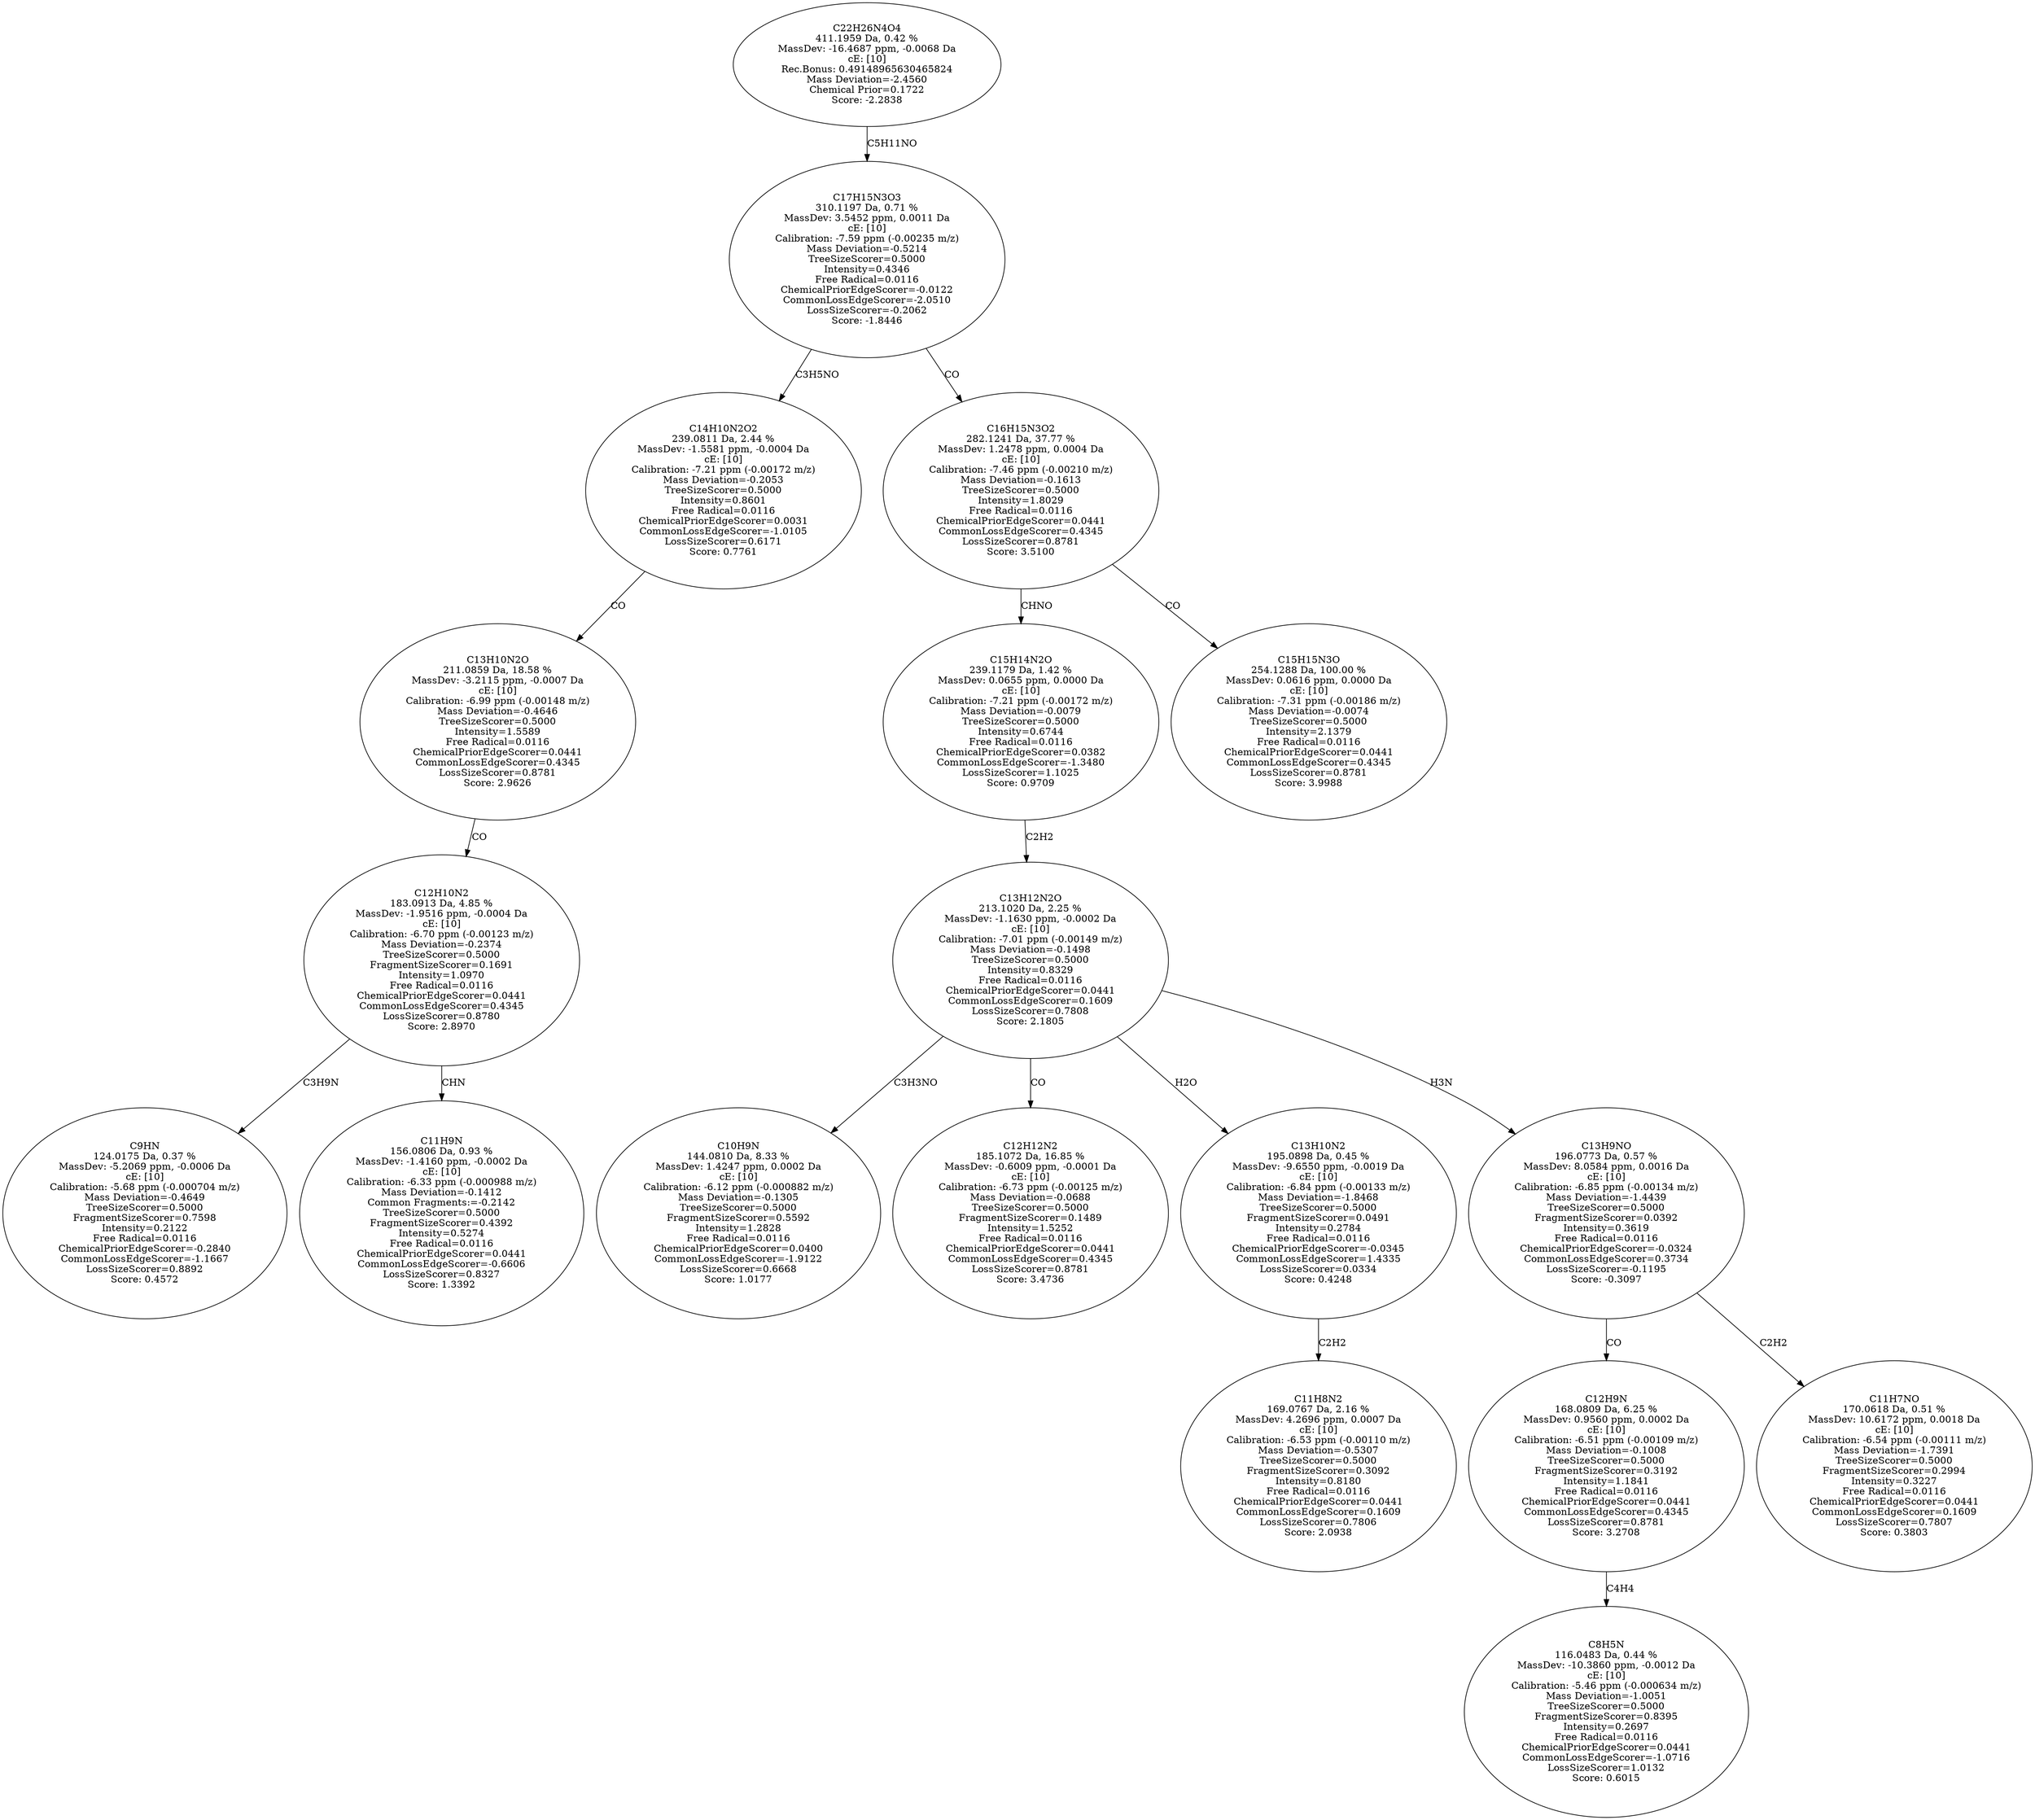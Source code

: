 strict digraph {
v1 [label="C9HN\n124.0175 Da, 0.37 %\nMassDev: -5.2069 ppm, -0.0006 Da\ncE: [10]\nCalibration: -5.68 ppm (-0.000704 m/z)\nMass Deviation=-0.4649\nTreeSizeScorer=0.5000\nFragmentSizeScorer=0.7598\nIntensity=0.2122\nFree Radical=0.0116\nChemicalPriorEdgeScorer=-0.2840\nCommonLossEdgeScorer=-1.1667\nLossSizeScorer=0.8892\nScore: 0.4572"];
v2 [label="C11H9N\n156.0806 Da, 0.93 %\nMassDev: -1.4160 ppm, -0.0002 Da\ncE: [10]\nCalibration: -6.33 ppm (-0.000988 m/z)\nMass Deviation=-0.1412\nCommon Fragments:=-0.2142\nTreeSizeScorer=0.5000\nFragmentSizeScorer=0.4392\nIntensity=0.5274\nFree Radical=0.0116\nChemicalPriorEdgeScorer=0.0441\nCommonLossEdgeScorer=-0.6606\nLossSizeScorer=0.8327\nScore: 1.3392"];
v3 [label="C12H10N2\n183.0913 Da, 4.85 %\nMassDev: -1.9516 ppm, -0.0004 Da\ncE: [10]\nCalibration: -6.70 ppm (-0.00123 m/z)\nMass Deviation=-0.2374\nTreeSizeScorer=0.5000\nFragmentSizeScorer=0.1691\nIntensity=1.0970\nFree Radical=0.0116\nChemicalPriorEdgeScorer=0.0441\nCommonLossEdgeScorer=0.4345\nLossSizeScorer=0.8780\nScore: 2.8970"];
v4 [label="C13H10N2O\n211.0859 Da, 18.58 %\nMassDev: -3.2115 ppm, -0.0007 Da\ncE: [10]\nCalibration: -6.99 ppm (-0.00148 m/z)\nMass Deviation=-0.4646\nTreeSizeScorer=0.5000\nIntensity=1.5589\nFree Radical=0.0116\nChemicalPriorEdgeScorer=0.0441\nCommonLossEdgeScorer=0.4345\nLossSizeScorer=0.8781\nScore: 2.9626"];
v5 [label="C14H10N2O2\n239.0811 Da, 2.44 %\nMassDev: -1.5581 ppm, -0.0004 Da\ncE: [10]\nCalibration: -7.21 ppm (-0.00172 m/z)\nMass Deviation=-0.2053\nTreeSizeScorer=0.5000\nIntensity=0.8601\nFree Radical=0.0116\nChemicalPriorEdgeScorer=0.0031\nCommonLossEdgeScorer=-1.0105\nLossSizeScorer=0.6171\nScore: 0.7761"];
v6 [label="C10H9N\n144.0810 Da, 8.33 %\nMassDev: 1.4247 ppm, 0.0002 Da\ncE: [10]\nCalibration: -6.12 ppm (-0.000882 m/z)\nMass Deviation=-0.1305\nTreeSizeScorer=0.5000\nFragmentSizeScorer=0.5592\nIntensity=1.2828\nFree Radical=0.0116\nChemicalPriorEdgeScorer=0.0400\nCommonLossEdgeScorer=-1.9122\nLossSizeScorer=0.6668\nScore: 1.0177"];
v7 [label="C12H12N2\n185.1072 Da, 16.85 %\nMassDev: -0.6009 ppm, -0.0001 Da\ncE: [10]\nCalibration: -6.73 ppm (-0.00125 m/z)\nMass Deviation=-0.0688\nTreeSizeScorer=0.5000\nFragmentSizeScorer=0.1489\nIntensity=1.5252\nFree Radical=0.0116\nChemicalPriorEdgeScorer=0.0441\nCommonLossEdgeScorer=0.4345\nLossSizeScorer=0.8781\nScore: 3.4736"];
v8 [label="C11H8N2\n169.0767 Da, 2.16 %\nMassDev: 4.2696 ppm, 0.0007 Da\ncE: [10]\nCalibration: -6.53 ppm (-0.00110 m/z)\nMass Deviation=-0.5307\nTreeSizeScorer=0.5000\nFragmentSizeScorer=0.3092\nIntensity=0.8180\nFree Radical=0.0116\nChemicalPriorEdgeScorer=0.0441\nCommonLossEdgeScorer=0.1609\nLossSizeScorer=0.7806\nScore: 2.0938"];
v9 [label="C13H10N2\n195.0898 Da, 0.45 %\nMassDev: -9.6550 ppm, -0.0019 Da\ncE: [10]\nCalibration: -6.84 ppm (-0.00133 m/z)\nMass Deviation=-1.8468\nTreeSizeScorer=0.5000\nFragmentSizeScorer=0.0491\nIntensity=0.2784\nFree Radical=0.0116\nChemicalPriorEdgeScorer=-0.0345\nCommonLossEdgeScorer=1.4335\nLossSizeScorer=0.0334\nScore: 0.4248"];
v10 [label="C8H5N\n116.0483 Da, 0.44 %\nMassDev: -10.3860 ppm, -0.0012 Da\ncE: [10]\nCalibration: -5.46 ppm (-0.000634 m/z)\nMass Deviation=-1.0051\nTreeSizeScorer=0.5000\nFragmentSizeScorer=0.8395\nIntensity=0.2697\nFree Radical=0.0116\nChemicalPriorEdgeScorer=0.0441\nCommonLossEdgeScorer=-1.0716\nLossSizeScorer=1.0132\nScore: 0.6015"];
v11 [label="C12H9N\n168.0809 Da, 6.25 %\nMassDev: 0.9560 ppm, 0.0002 Da\ncE: [10]\nCalibration: -6.51 ppm (-0.00109 m/z)\nMass Deviation=-0.1008\nTreeSizeScorer=0.5000\nFragmentSizeScorer=0.3192\nIntensity=1.1841\nFree Radical=0.0116\nChemicalPriorEdgeScorer=0.0441\nCommonLossEdgeScorer=0.4345\nLossSizeScorer=0.8781\nScore: 3.2708"];
v12 [label="C11H7NO\n170.0618 Da, 0.51 %\nMassDev: 10.6172 ppm, 0.0018 Da\ncE: [10]\nCalibration: -6.54 ppm (-0.00111 m/z)\nMass Deviation=-1.7391\nTreeSizeScorer=0.5000\nFragmentSizeScorer=0.2994\nIntensity=0.3227\nFree Radical=0.0116\nChemicalPriorEdgeScorer=0.0441\nCommonLossEdgeScorer=0.1609\nLossSizeScorer=0.7807\nScore: 0.3803"];
v13 [label="C13H9NO\n196.0773 Da, 0.57 %\nMassDev: 8.0584 ppm, 0.0016 Da\ncE: [10]\nCalibration: -6.85 ppm (-0.00134 m/z)\nMass Deviation=-1.4439\nTreeSizeScorer=0.5000\nFragmentSizeScorer=0.0392\nIntensity=0.3619\nFree Radical=0.0116\nChemicalPriorEdgeScorer=-0.0324\nCommonLossEdgeScorer=0.3734\nLossSizeScorer=-0.1195\nScore: -0.3097"];
v14 [label="C13H12N2O\n213.1020 Da, 2.25 %\nMassDev: -1.1630 ppm, -0.0002 Da\ncE: [10]\nCalibration: -7.01 ppm (-0.00149 m/z)\nMass Deviation=-0.1498\nTreeSizeScorer=0.5000\nIntensity=0.8329\nFree Radical=0.0116\nChemicalPriorEdgeScorer=0.0441\nCommonLossEdgeScorer=0.1609\nLossSizeScorer=0.7808\nScore: 2.1805"];
v15 [label="C15H14N2O\n239.1179 Da, 1.42 %\nMassDev: 0.0655 ppm, 0.0000 Da\ncE: [10]\nCalibration: -7.21 ppm (-0.00172 m/z)\nMass Deviation=-0.0079\nTreeSizeScorer=0.5000\nIntensity=0.6744\nFree Radical=0.0116\nChemicalPriorEdgeScorer=0.0382\nCommonLossEdgeScorer=-1.3480\nLossSizeScorer=1.1025\nScore: 0.9709"];
v16 [label="C15H15N3O\n254.1288 Da, 100.00 %\nMassDev: 0.0616 ppm, 0.0000 Da\ncE: [10]\nCalibration: -7.31 ppm (-0.00186 m/z)\nMass Deviation=-0.0074\nTreeSizeScorer=0.5000\nIntensity=2.1379\nFree Radical=0.0116\nChemicalPriorEdgeScorer=0.0441\nCommonLossEdgeScorer=0.4345\nLossSizeScorer=0.8781\nScore: 3.9988"];
v17 [label="C16H15N3O2\n282.1241 Da, 37.77 %\nMassDev: 1.2478 ppm, 0.0004 Da\ncE: [10]\nCalibration: -7.46 ppm (-0.00210 m/z)\nMass Deviation=-0.1613\nTreeSizeScorer=0.5000\nIntensity=1.8029\nFree Radical=0.0116\nChemicalPriorEdgeScorer=0.0441\nCommonLossEdgeScorer=0.4345\nLossSizeScorer=0.8781\nScore: 3.5100"];
v18 [label="C17H15N3O3\n310.1197 Da, 0.71 %\nMassDev: 3.5452 ppm, 0.0011 Da\ncE: [10]\nCalibration: -7.59 ppm (-0.00235 m/z)\nMass Deviation=-0.5214\nTreeSizeScorer=0.5000\nIntensity=0.4346\nFree Radical=0.0116\nChemicalPriorEdgeScorer=-0.0122\nCommonLossEdgeScorer=-2.0510\nLossSizeScorer=-0.2062\nScore: -1.8446"];
v19 [label="C22H26N4O4\n411.1959 Da, 0.42 %\nMassDev: -16.4687 ppm, -0.0068 Da\ncE: [10]\nRec.Bonus: 0.49148965630465824\nMass Deviation=-2.4560\nChemical Prior=0.1722\nScore: -2.2838"];
v3 -> v1 [label="C3H9N"];
v3 -> v2 [label="CHN"];
v4 -> v3 [label="CO"];
v5 -> v4 [label="CO"];
v18 -> v5 [label="C3H5NO"];
v14 -> v6 [label="C3H3NO"];
v14 -> v7 [label="CO"];
v9 -> v8 [label="C2H2"];
v14 -> v9 [label="H2O"];
v11 -> v10 [label="C4H4"];
v13 -> v11 [label="CO"];
v13 -> v12 [label="C2H2"];
v14 -> v13 [label="H3N"];
v15 -> v14 [label="C2H2"];
v17 -> v15 [label="CHNO"];
v17 -> v16 [label="CO"];
v18 -> v17 [label="CO"];
v19 -> v18 [label="C5H11NO"];
}
